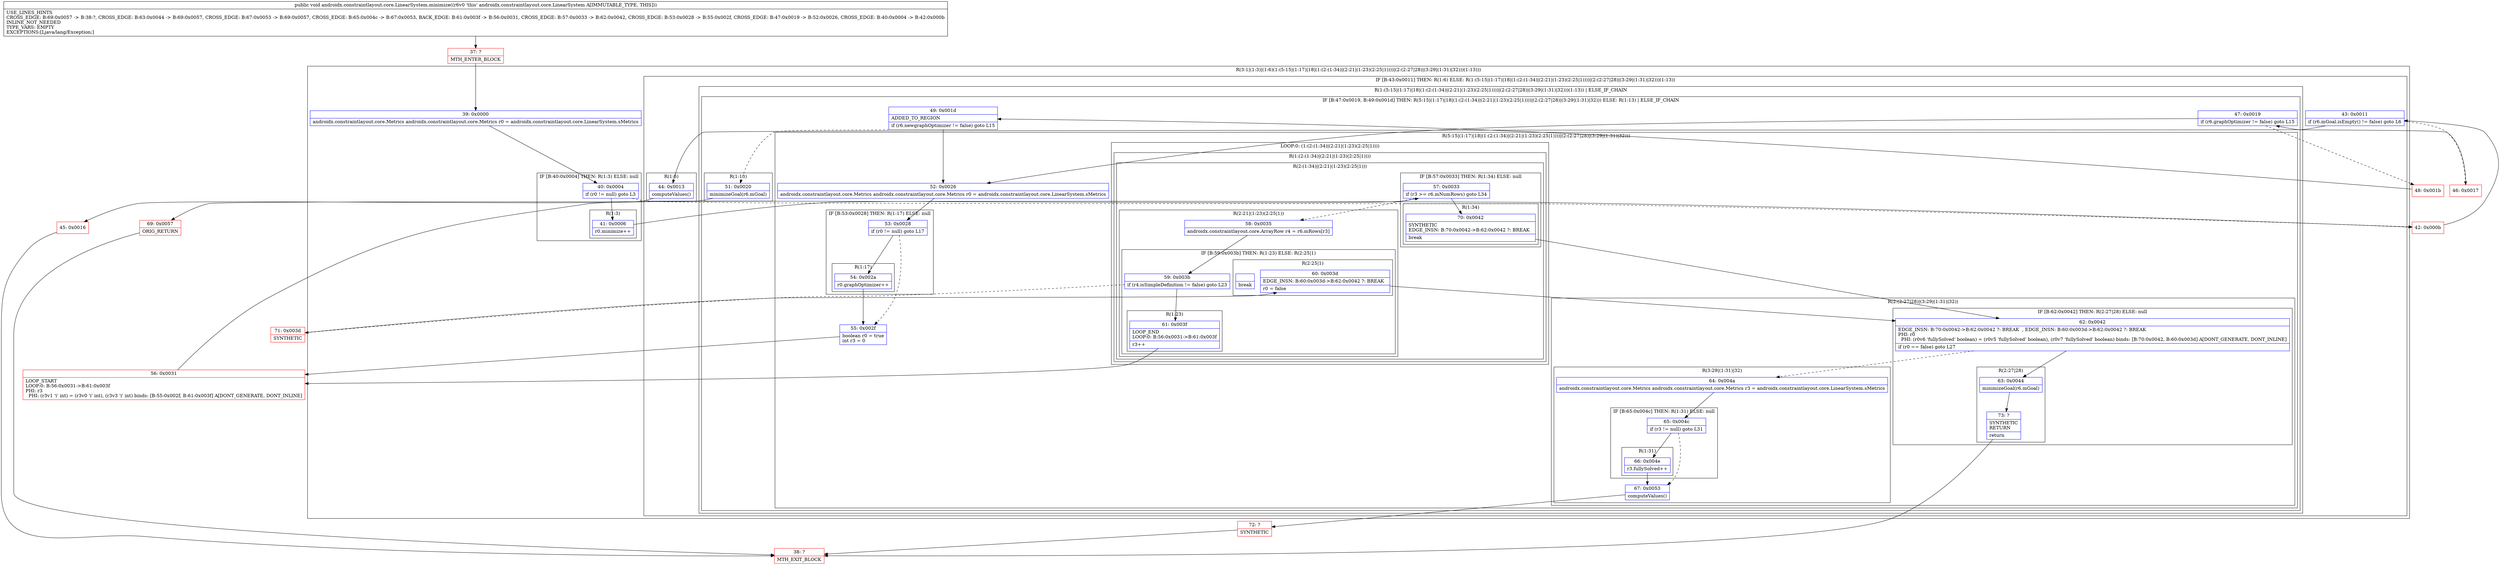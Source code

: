 digraph "CFG forandroidx.constraintlayout.core.LinearSystem.minimize()V" {
subgraph cluster_Region_799347894 {
label = "R(3:1|(1:3)|(1:6)(1:(5:15|(1:17)|18|(1:(2:(1:34)|(2:21|(1:23)(2:25|1))))|(2:(2:27|28)|(3:29|(1:31)|32)))(1:13)))";
node [shape=record,color=blue];
Node_39 [shape=record,label="{39\:\ 0x0000|androidx.constraintlayout.core.Metrics androidx.constraintlayout.core.Metrics r0 = androidx.constraintlayout.core.LinearSystem.sMetrics\l}"];
subgraph cluster_IfRegion_350669975 {
label = "IF [B:40:0x0004] THEN: R(1:3) ELSE: null";
node [shape=record,color=blue];
Node_40 [shape=record,label="{40\:\ 0x0004|if (r0 != null) goto L3\l}"];
subgraph cluster_Region_837772584 {
label = "R(1:3)";
node [shape=record,color=blue];
Node_41 [shape=record,label="{41\:\ 0x0006|r0.minimize++\l}"];
}
}
subgraph cluster_IfRegion_1707537468 {
label = "IF [B:43:0x0011] THEN: R(1:6) ELSE: R(1:(5:15|(1:17)|18|(1:(2:(1:34)|(2:21|(1:23)(2:25|1))))|(2:(2:27|28)|(3:29|(1:31)|32)))(1:13))";
node [shape=record,color=blue];
Node_43 [shape=record,label="{43\:\ 0x0011|if (r6.mGoal.isEmpty() != false) goto L6\l}"];
subgraph cluster_Region_1066605764 {
label = "R(1:6)";
node [shape=record,color=blue];
Node_44 [shape=record,label="{44\:\ 0x0013|computeValues()\l}"];
}
subgraph cluster_Region_2002669927 {
label = "R(1:(5:15|(1:17)|18|(1:(2:(1:34)|(2:21|(1:23)(2:25|1))))|(2:(2:27|28)|(3:29|(1:31)|32)))(1:13)) | ELSE_IF_CHAIN\l";
node [shape=record,color=blue];
subgraph cluster_IfRegion_1234072233 {
label = "IF [B:47:0x0019, B:49:0x001d] THEN: R(5:15|(1:17)|18|(1:(2:(1:34)|(2:21|(1:23)(2:25|1))))|(2:(2:27|28)|(3:29|(1:31)|32))) ELSE: R(1:13) | ELSE_IF_CHAIN\l";
node [shape=record,color=blue];
Node_47 [shape=record,label="{47\:\ 0x0019|if (r6.graphOptimizer != false) goto L15\l}"];
Node_49 [shape=record,label="{49\:\ 0x001d|ADDED_TO_REGION\l|if (r6.newgraphOptimizer != false) goto L15\l}"];
subgraph cluster_Region_1609334663 {
label = "R(5:15|(1:17)|18|(1:(2:(1:34)|(2:21|(1:23)(2:25|1))))|(2:(2:27|28)|(3:29|(1:31)|32)))";
node [shape=record,color=blue];
Node_52 [shape=record,label="{52\:\ 0x0026|androidx.constraintlayout.core.Metrics androidx.constraintlayout.core.Metrics r0 = androidx.constraintlayout.core.LinearSystem.sMetrics\l}"];
subgraph cluster_IfRegion_1491849320 {
label = "IF [B:53:0x0028] THEN: R(1:17) ELSE: null";
node [shape=record,color=blue];
Node_53 [shape=record,label="{53\:\ 0x0028|if (r0 != null) goto L17\l}"];
subgraph cluster_Region_2051747222 {
label = "R(1:17)";
node [shape=record,color=blue];
Node_54 [shape=record,label="{54\:\ 0x002a|r0.graphOptimizer++\l}"];
}
}
Node_55 [shape=record,label="{55\:\ 0x002f|boolean r0 = true\lint r3 = 0\l}"];
subgraph cluster_LoopRegion_456857776 {
label = "LOOP:0: (1:(2:(1:34)|(2:21|(1:23)(2:25|1))))";
node [shape=record,color=blue];
subgraph cluster_Region_1021923887 {
label = "R(1:(2:(1:34)|(2:21|(1:23)(2:25|1))))";
node [shape=record,color=blue];
subgraph cluster_Region_960100796 {
label = "R(2:(1:34)|(2:21|(1:23)(2:25|1)))";
node [shape=record,color=blue];
subgraph cluster_IfRegion_687981092 {
label = "IF [B:57:0x0033] THEN: R(1:34) ELSE: null";
node [shape=record,color=blue];
Node_57 [shape=record,label="{57\:\ 0x0033|if (r3 \>= r6.mNumRows) goto L34\l}"];
subgraph cluster_Region_60346120 {
label = "R(1:34)";
node [shape=record,color=blue];
Node_70 [shape=record,label="{70\:\ 0x0042|SYNTHETIC\lEDGE_INSN: B:70:0x0042\-\>B:62:0x0042 ?: BREAK  \l|break\l}"];
}
}
subgraph cluster_Region_667340679 {
label = "R(2:21|(1:23)(2:25|1))";
node [shape=record,color=blue];
Node_58 [shape=record,label="{58\:\ 0x0035|androidx.constraintlayout.core.ArrayRow r4 = r6.mRows[r3]\l}"];
subgraph cluster_IfRegion_1619925732 {
label = "IF [B:59:0x003b] THEN: R(1:23) ELSE: R(2:25|1)";
node [shape=record,color=blue];
Node_59 [shape=record,label="{59\:\ 0x003b|if (r4.isSimpleDefinition != false) goto L23\l}"];
subgraph cluster_Region_168126831 {
label = "R(1:23)";
node [shape=record,color=blue];
Node_61 [shape=record,label="{61\:\ 0x003f|LOOP_END\lLOOP:0: B:56:0x0031\-\>B:61:0x003f\l|r3++\l}"];
}
subgraph cluster_Region_810009042 {
label = "R(2:25|1)";
node [shape=record,color=blue];
Node_60 [shape=record,label="{60\:\ 0x003d|EDGE_INSN: B:60:0x003d\-\>B:62:0x0042 ?: BREAK  \l|r0 = false\l}"];
Node_InsnContainer_1084598611 [shape=record,label="{|break\l}"];
}
}
}
}
}
}
subgraph cluster_Region_908845890 {
label = "R(2:(2:27|28)|(3:29|(1:31)|32))";
node [shape=record,color=blue];
subgraph cluster_IfRegion_208371738 {
label = "IF [B:62:0x0042] THEN: R(2:27|28) ELSE: null";
node [shape=record,color=blue];
Node_62 [shape=record,label="{62\:\ 0x0042|EDGE_INSN: B:70:0x0042\-\>B:62:0x0042 ?: BREAK  , EDGE_INSN: B:60:0x003d\-\>B:62:0x0042 ?: BREAK  \lPHI: r0 \l  PHI: (r0v6 'fullySolved' boolean) = (r0v5 'fullySolved' boolean), (r0v7 'fullySolved' boolean) binds: [B:70:0x0042, B:60:0x003d] A[DONT_GENERATE, DONT_INLINE]\l|if (r0 == false) goto L27\l}"];
subgraph cluster_Region_1084819490 {
label = "R(2:27|28)";
node [shape=record,color=blue];
Node_63 [shape=record,label="{63\:\ 0x0044|minimizeGoal(r6.mGoal)\l}"];
Node_73 [shape=record,label="{73\:\ ?|SYNTHETIC\lRETURN\l|return\l}"];
}
}
subgraph cluster_Region_2004742197 {
label = "R(3:29|(1:31)|32)";
node [shape=record,color=blue];
Node_64 [shape=record,label="{64\:\ 0x004a|androidx.constraintlayout.core.Metrics androidx.constraintlayout.core.Metrics r3 = androidx.constraintlayout.core.LinearSystem.sMetrics\l}"];
subgraph cluster_IfRegion_1452454308 {
label = "IF [B:65:0x004c] THEN: R(1:31) ELSE: null";
node [shape=record,color=blue];
Node_65 [shape=record,label="{65\:\ 0x004c|if (r3 != null) goto L31\l}"];
subgraph cluster_Region_1898269104 {
label = "R(1:31)";
node [shape=record,color=blue];
Node_66 [shape=record,label="{66\:\ 0x004e|r3.fullySolved++\l}"];
}
}
Node_67 [shape=record,label="{67\:\ 0x0053|computeValues()\l}"];
}
}
}
subgraph cluster_Region_93089712 {
label = "R(1:13)";
node [shape=record,color=blue];
Node_51 [shape=record,label="{51\:\ 0x0020|minimizeGoal(r6.mGoal)\l}"];
}
}
}
}
}
Node_37 [shape=record,color=red,label="{37\:\ ?|MTH_ENTER_BLOCK\l}"];
Node_42 [shape=record,color=red,label="{42\:\ 0x000b}"];
Node_45 [shape=record,color=red,label="{45\:\ 0x0016}"];
Node_38 [shape=record,color=red,label="{38\:\ ?|MTH_EXIT_BLOCK\l}"];
Node_46 [shape=record,color=red,label="{46\:\ 0x0017}"];
Node_48 [shape=record,color=red,label="{48\:\ 0x001b}"];
Node_69 [shape=record,color=red,label="{69\:\ 0x0057|ORIG_RETURN\l}"];
Node_56 [shape=record,color=red,label="{56\:\ 0x0031|LOOP_START\lLOOP:0: B:56:0x0031\-\>B:61:0x003f\lPHI: r3 \l  PHI: (r3v1 'i' int) = (r3v0 'i' int), (r3v3 'i' int) binds: [B:55:0x002f, B:61:0x003f] A[DONT_GENERATE, DONT_INLINE]\l}"];
Node_71 [shape=record,color=red,label="{71\:\ 0x003d|SYNTHETIC\l}"];
Node_72 [shape=record,color=red,label="{72\:\ ?|SYNTHETIC\l}"];
MethodNode[shape=record,label="{public void androidx.constraintlayout.core.LinearSystem.minimize((r6v0 'this' androidx.constraintlayout.core.LinearSystem A[IMMUTABLE_TYPE, THIS]))  | USE_LINES_HINTS\lCROSS_EDGE: B:69:0x0057 \-\> B:38:?, CROSS_EDGE: B:63:0x0044 \-\> B:69:0x0057, CROSS_EDGE: B:67:0x0053 \-\> B:69:0x0057, CROSS_EDGE: B:65:0x004c \-\> B:67:0x0053, BACK_EDGE: B:61:0x003f \-\> B:56:0x0031, CROSS_EDGE: B:57:0x0033 \-\> B:62:0x0042, CROSS_EDGE: B:53:0x0028 \-\> B:55:0x002f, CROSS_EDGE: B:47:0x0019 \-\> B:52:0x0026, CROSS_EDGE: B:40:0x0004 \-\> B:42:0x000b\lINLINE_NOT_NEEDED\lTYPE_VARS: EMPTY\lEXCEPTIONS:[Ljava\/lang\/Exception;]\l}"];
MethodNode -> Node_37;Node_39 -> Node_40;
Node_40 -> Node_41;
Node_40 -> Node_42[style=dashed];
Node_41 -> Node_42;
Node_43 -> Node_44;
Node_43 -> Node_46[style=dashed];
Node_44 -> Node_45;
Node_47 -> Node_48[style=dashed];
Node_47 -> Node_52;
Node_49 -> Node_51[style=dashed];
Node_49 -> Node_52;
Node_52 -> Node_53;
Node_53 -> Node_54;
Node_53 -> Node_55[style=dashed];
Node_54 -> Node_55;
Node_55 -> Node_56;
Node_57 -> Node_58[style=dashed];
Node_57 -> Node_70;
Node_70 -> Node_62;
Node_58 -> Node_59;
Node_59 -> Node_61;
Node_59 -> Node_71[style=dashed];
Node_61 -> Node_56;
Node_60 -> Node_62;
Node_62 -> Node_63;
Node_62 -> Node_64[style=dashed];
Node_63 -> Node_73;
Node_73 -> Node_38;
Node_64 -> Node_65;
Node_65 -> Node_66;
Node_65 -> Node_67[style=dashed];
Node_66 -> Node_67;
Node_67 -> Node_72;
Node_51 -> Node_69;
Node_37 -> Node_39;
Node_42 -> Node_43;
Node_45 -> Node_38;
Node_46 -> Node_47;
Node_48 -> Node_49;
Node_69 -> Node_38;
Node_56 -> Node_57;
Node_71 -> Node_60;
Node_72 -> Node_38;
}

